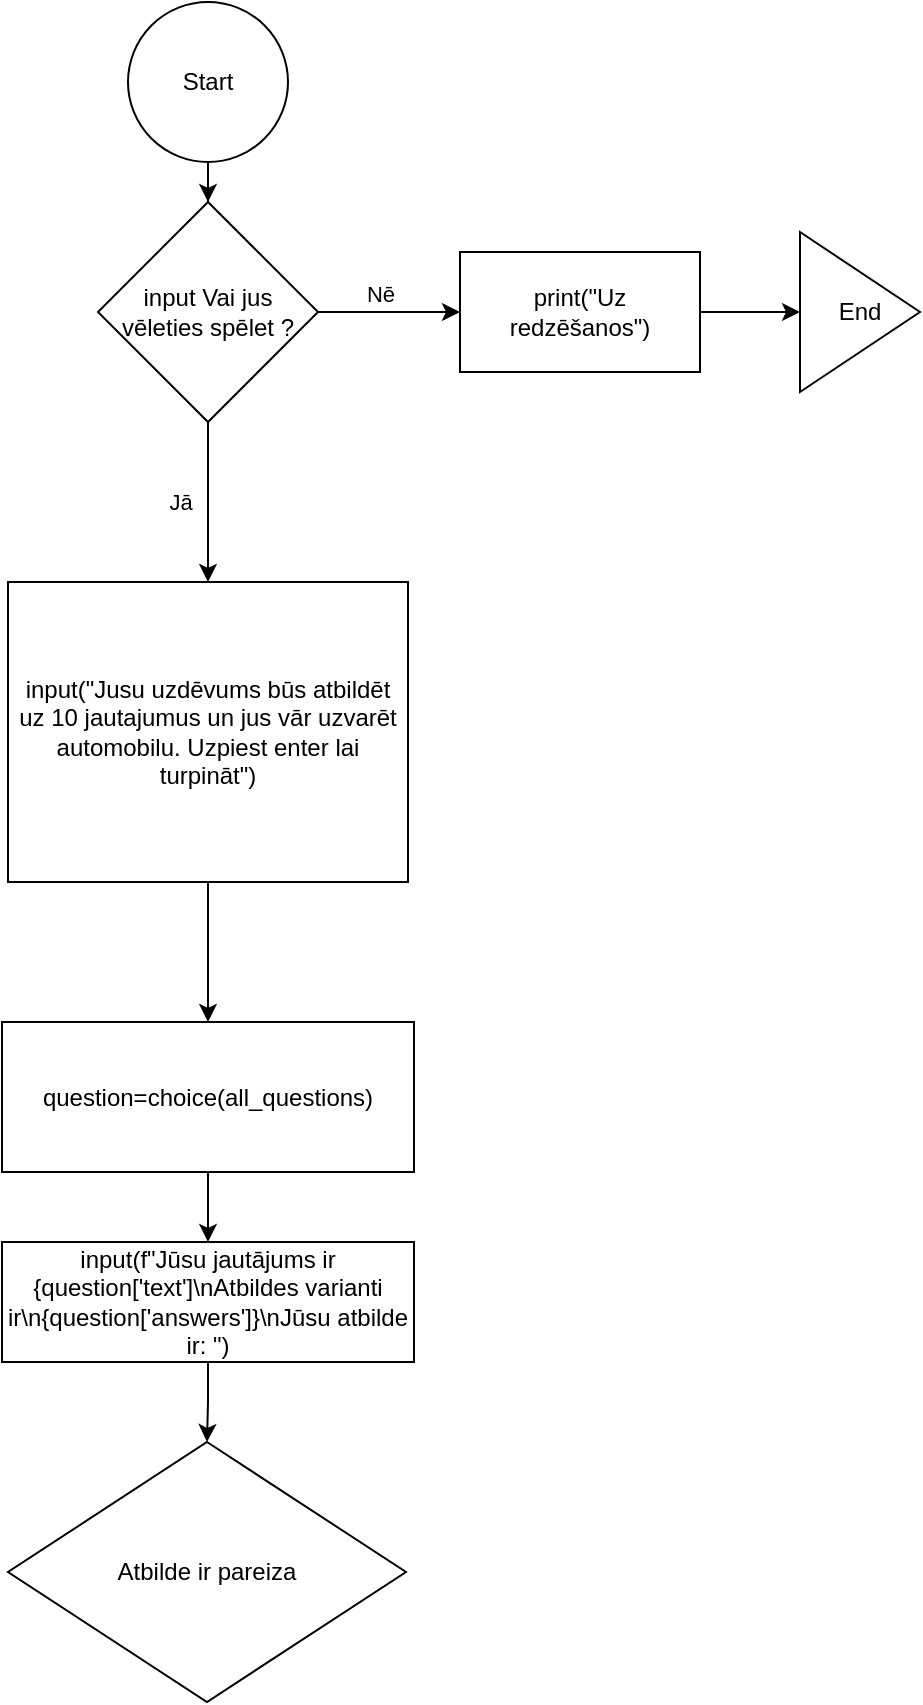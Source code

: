 <mxfile version="24.7.17">
  <diagram name="Lapa-1" id="gYCxuFjREwTpURTEH_b0">
    <mxGraphModel dx="1434" dy="772" grid="1" gridSize="10" guides="1" tooltips="1" connect="1" arrows="1" fold="1" page="1" pageScale="1" pageWidth="827" pageHeight="1169" math="0" shadow="0">
      <root>
        <mxCell id="0" />
        <mxCell id="1" parent="0" />
        <mxCell id="hdvIO45Ck_3Dufj-_lpb-15" value="" style="edgeStyle=orthogonalEdgeStyle;rounded=0;orthogonalLoop=1;jettySize=auto;html=1;" parent="1" source="hdvIO45Ck_3Dufj-_lpb-1" target="hdvIO45Ck_3Dufj-_lpb-14" edge="1">
          <mxGeometry relative="1" as="geometry" />
        </mxCell>
        <mxCell id="hdvIO45Ck_3Dufj-_lpb-1" value="Start" style="ellipse;whiteSpace=wrap;html=1;aspect=fixed;" parent="1" vertex="1">
          <mxGeometry x="374" y="10" width="80" height="80" as="geometry" />
        </mxCell>
        <mxCell id="hdvIO45Ck_3Dufj-_lpb-19" value="" style="edgeStyle=orthogonalEdgeStyle;rounded=0;orthogonalLoop=1;jettySize=auto;html=1;" parent="1" source="hdvIO45Ck_3Dufj-_lpb-14" target="hdvIO45Ck_3Dufj-_lpb-18" edge="1">
          <mxGeometry relative="1" as="geometry" />
        </mxCell>
        <mxCell id="hdvIO45Ck_3Dufj-_lpb-23" value="Nē" style="edgeLabel;html=1;align=center;verticalAlign=middle;resizable=0;points=[];" parent="hdvIO45Ck_3Dufj-_lpb-19" vertex="1" connectable="0">
          <mxGeometry x="-0.127" y="9" relative="1" as="geometry">
            <mxPoint as="offset" />
          </mxGeometry>
        </mxCell>
        <mxCell id="hdvIO45Ck_3Dufj-_lpb-21" value="" style="edgeStyle=orthogonalEdgeStyle;rounded=0;orthogonalLoop=1;jettySize=auto;html=1;" parent="1" source="hdvIO45Ck_3Dufj-_lpb-14" target="hdvIO45Ck_3Dufj-_lpb-20" edge="1">
          <mxGeometry relative="1" as="geometry" />
        </mxCell>
        <mxCell id="hdvIO45Ck_3Dufj-_lpb-22" value="Jā" style="edgeLabel;html=1;align=center;verticalAlign=middle;resizable=0;points=[];" parent="hdvIO45Ck_3Dufj-_lpb-21" vertex="1" connectable="0">
          <mxGeometry x="-0.2" y="-8" relative="1" as="geometry">
            <mxPoint x="-6" y="8" as="offset" />
          </mxGeometry>
        </mxCell>
        <mxCell id="hdvIO45Ck_3Dufj-_lpb-14" value="input Vai jus vēleties spēlet ?" style="rhombus;whiteSpace=wrap;html=1;" parent="1" vertex="1">
          <mxGeometry x="359" y="110" width="110" height="110" as="geometry" />
        </mxCell>
        <mxCell id="hdvIO45Ck_3Dufj-_lpb-25" value="" style="edgeStyle=orthogonalEdgeStyle;rounded=0;orthogonalLoop=1;jettySize=auto;html=1;" parent="1" source="hdvIO45Ck_3Dufj-_lpb-18" target="hdvIO45Ck_3Dufj-_lpb-24" edge="1">
          <mxGeometry relative="1" as="geometry" />
        </mxCell>
        <mxCell id="hdvIO45Ck_3Dufj-_lpb-18" value="print(&quot;Uz redzēšanos&quot;)" style="whiteSpace=wrap;html=1;" parent="1" vertex="1">
          <mxGeometry x="540" y="135" width="120" height="60" as="geometry" />
        </mxCell>
        <mxCell id="Ak2SBpWxDnkleXrZ2XL--2" style="edgeStyle=orthogonalEdgeStyle;rounded=0;orthogonalLoop=1;jettySize=auto;html=1;" edge="1" parent="1" source="hdvIO45Ck_3Dufj-_lpb-20" target="Ak2SBpWxDnkleXrZ2XL--1">
          <mxGeometry relative="1" as="geometry" />
        </mxCell>
        <mxCell id="hdvIO45Ck_3Dufj-_lpb-20" value="input(&quot;Jusu uzdēvums būs atbildēt uz 10 jautajumus un jus vār uzvarēt automobilu. Uzpiest enter lai turpināt&quot;)" style="whiteSpace=wrap;html=1;" parent="1" vertex="1">
          <mxGeometry x="314" y="300" width="200" height="150" as="geometry" />
        </mxCell>
        <mxCell id="hdvIO45Ck_3Dufj-_lpb-24" value="End" style="triangle;whiteSpace=wrap;html=1;" parent="1" vertex="1">
          <mxGeometry x="710" y="125" width="60" height="80" as="geometry" />
        </mxCell>
        <mxCell id="Ak2SBpWxDnkleXrZ2XL--4" style="edgeStyle=orthogonalEdgeStyle;rounded=0;orthogonalLoop=1;jettySize=auto;html=1;" edge="1" parent="1" source="Ak2SBpWxDnkleXrZ2XL--1" target="Ak2SBpWxDnkleXrZ2XL--3">
          <mxGeometry relative="1" as="geometry" />
        </mxCell>
        <mxCell id="Ak2SBpWxDnkleXrZ2XL--1" value="question=choice(all_questions)" style="rounded=0;whiteSpace=wrap;html=1;" vertex="1" parent="1">
          <mxGeometry x="311" y="520" width="206" height="75" as="geometry" />
        </mxCell>
        <mxCell id="Ak2SBpWxDnkleXrZ2XL--6" style="edgeStyle=orthogonalEdgeStyle;rounded=0;orthogonalLoop=1;jettySize=auto;html=1;" edge="1" parent="1" source="Ak2SBpWxDnkleXrZ2XL--3" target="Ak2SBpWxDnkleXrZ2XL--5">
          <mxGeometry relative="1" as="geometry" />
        </mxCell>
        <mxCell id="Ak2SBpWxDnkleXrZ2XL--3" value="input(f&quot;Jūsu jautājums ir {question[&#39;text&#39;]\nAtbildes varianti ir\n{question[&#39;answers&#39;]}\nJūsu atbilde ir: &quot;)" style="rounded=0;whiteSpace=wrap;html=1;" vertex="1" parent="1">
          <mxGeometry x="311" y="630" width="206" height="60" as="geometry" />
        </mxCell>
        <mxCell id="Ak2SBpWxDnkleXrZ2XL--5" value="Atbilde ir pareiza" style="rhombus;whiteSpace=wrap;html=1;" vertex="1" parent="1">
          <mxGeometry x="314" y="730" width="199" height="130" as="geometry" />
        </mxCell>
      </root>
    </mxGraphModel>
  </diagram>
</mxfile>
